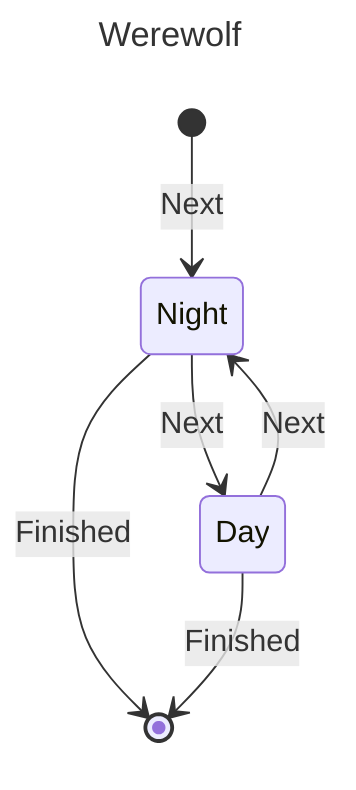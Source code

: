 ---
title: Werewolf
---
stateDiagram-v2
    [*] --> Night: Next
    Night --> Day: Next
    Day --> Night: Next
    Night --> [*]: Finished
    Day --> [*]: Finished